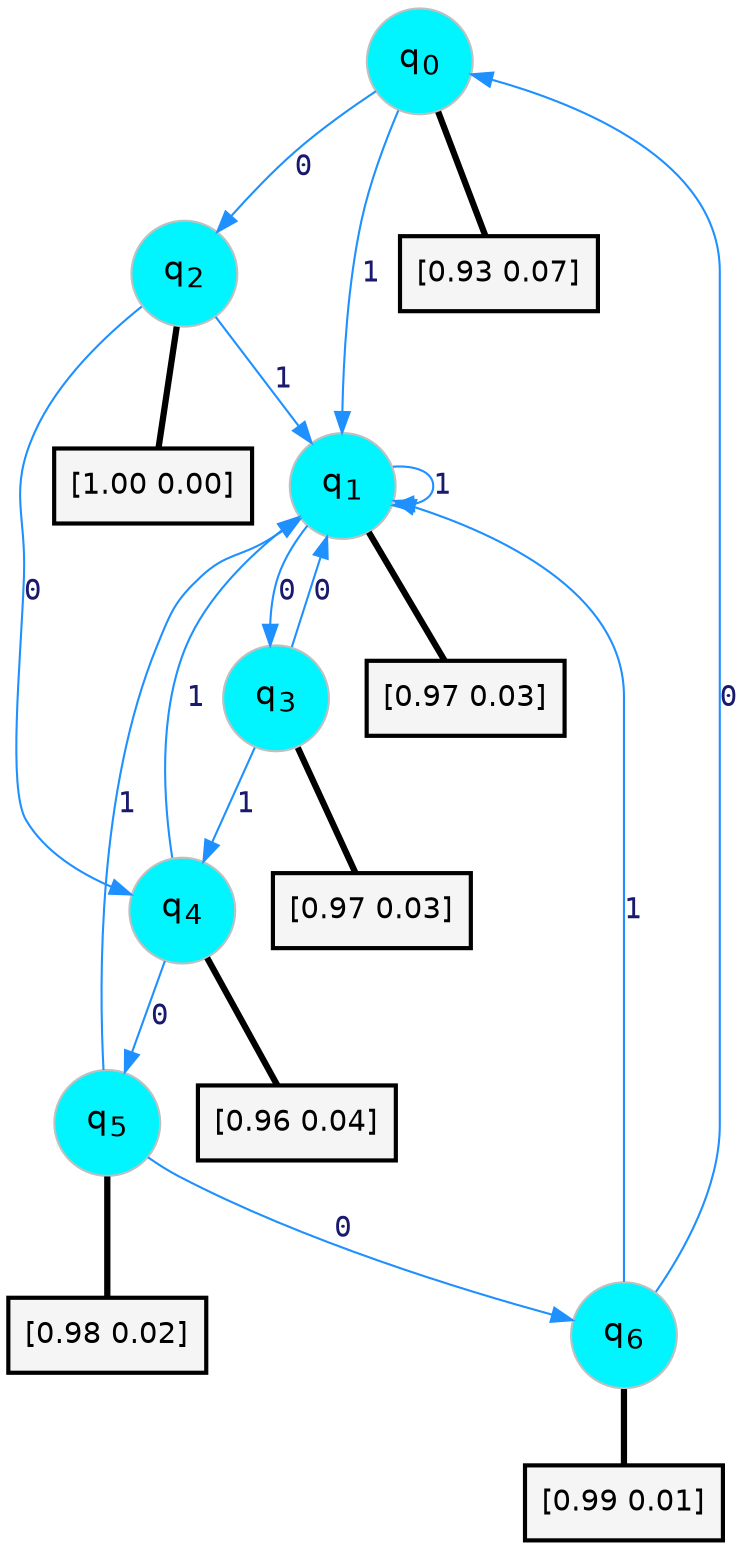 digraph G {
graph [
bgcolor=transparent, dpi=300, rankdir=TD, size="40,25"];
node [
color=gray, fillcolor=turquoise1, fontcolor=black, fontname=Helvetica, fontsize=16, fontweight=bold, shape=circle, style=filled];
edge [
arrowsize=1, color=dodgerblue1, fontcolor=midnightblue, fontname=courier, fontweight=bold, penwidth=1, style=solid, weight=20];
0[label=<q<SUB>0</SUB>>];
1[label=<q<SUB>1</SUB>>];
2[label=<q<SUB>2</SUB>>];
3[label=<q<SUB>3</SUB>>];
4[label=<q<SUB>4</SUB>>];
5[label=<q<SUB>5</SUB>>];
6[label=<q<SUB>6</SUB>>];
7[label="[0.93 0.07]", shape=box,fontcolor=black, fontname=Helvetica, fontsize=14, penwidth=2, fillcolor=whitesmoke,color=black];
8[label="[0.97 0.03]", shape=box,fontcolor=black, fontname=Helvetica, fontsize=14, penwidth=2, fillcolor=whitesmoke,color=black];
9[label="[1.00 0.00]", shape=box,fontcolor=black, fontname=Helvetica, fontsize=14, penwidth=2, fillcolor=whitesmoke,color=black];
10[label="[0.97 0.03]", shape=box,fontcolor=black, fontname=Helvetica, fontsize=14, penwidth=2, fillcolor=whitesmoke,color=black];
11[label="[0.96 0.04]", shape=box,fontcolor=black, fontname=Helvetica, fontsize=14, penwidth=2, fillcolor=whitesmoke,color=black];
12[label="[0.98 0.02]", shape=box,fontcolor=black, fontname=Helvetica, fontsize=14, penwidth=2, fillcolor=whitesmoke,color=black];
13[label="[0.99 0.01]", shape=box,fontcolor=black, fontname=Helvetica, fontsize=14, penwidth=2, fillcolor=whitesmoke,color=black];
0->2 [label=0];
0->1 [label=1];
0->7 [arrowhead=none, penwidth=3,color=black];
1->3 [label=0];
1->1 [label=1];
1->8 [arrowhead=none, penwidth=3,color=black];
2->4 [label=0];
2->1 [label=1];
2->9 [arrowhead=none, penwidth=3,color=black];
3->1 [label=0];
3->4 [label=1];
3->10 [arrowhead=none, penwidth=3,color=black];
4->5 [label=0];
4->1 [label=1];
4->11 [arrowhead=none, penwidth=3,color=black];
5->6 [label=0];
5->1 [label=1];
5->12 [arrowhead=none, penwidth=3,color=black];
6->0 [label=0];
6->1 [label=1];
6->13 [arrowhead=none, penwidth=3,color=black];
}
